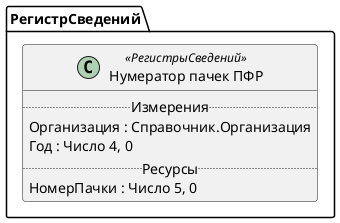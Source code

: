 ﻿@startuml НумераторПачекПФР
'!include templates.wsd
'..\include templates.wsd
class РегистрСведений.НумераторПачекПФР as "Нумератор пачек ПФР" <<РегистрыСведений>>
{
..Измерения..
Организация : Справочник.Организация
Год : Число 4, 0
..Ресурсы..
НомерПачки : Число 5, 0
}
@enduml
